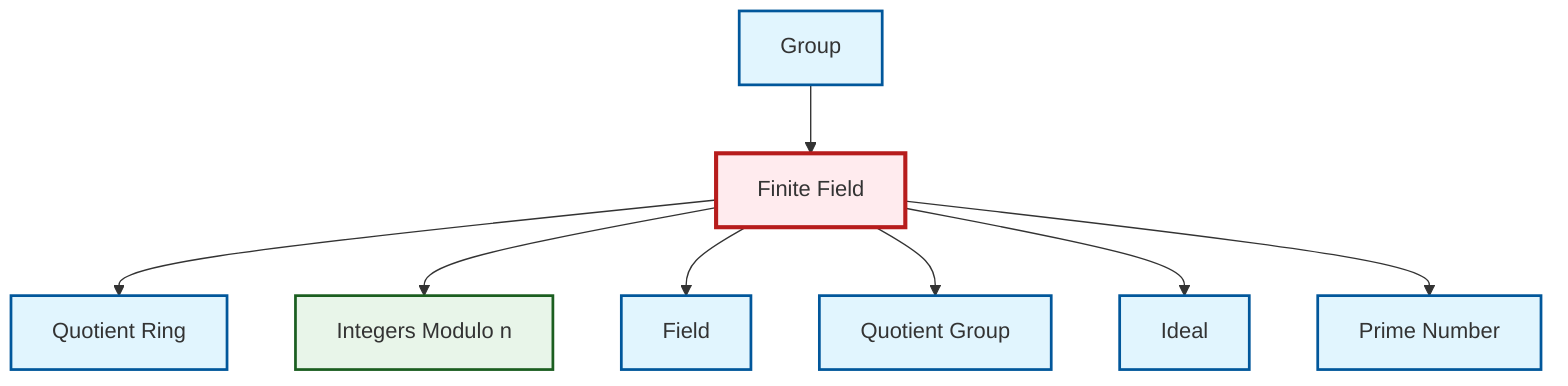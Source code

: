 graph TD
    classDef definition fill:#e1f5fe,stroke:#01579b,stroke-width:2px
    classDef theorem fill:#f3e5f5,stroke:#4a148c,stroke-width:2px
    classDef axiom fill:#fff3e0,stroke:#e65100,stroke-width:2px
    classDef example fill:#e8f5e9,stroke:#1b5e20,stroke-width:2px
    classDef current fill:#ffebee,stroke:#b71c1c,stroke-width:3px
    def-prime["Prime Number"]:::definition
    ex-quotient-integers-mod-n["Integers Modulo n"]:::example
    def-quotient-group["Quotient Group"]:::definition
    ex-finite-field["Finite Field"]:::example
    def-group["Group"]:::definition
    def-field["Field"]:::definition
    def-ideal["Ideal"]:::definition
    def-quotient-ring["Quotient Ring"]:::definition
    def-group --> ex-finite-field
    ex-finite-field --> def-quotient-ring
    ex-finite-field --> ex-quotient-integers-mod-n
    ex-finite-field --> def-field
    ex-finite-field --> def-quotient-group
    ex-finite-field --> def-ideal
    ex-finite-field --> def-prime
    class ex-finite-field current